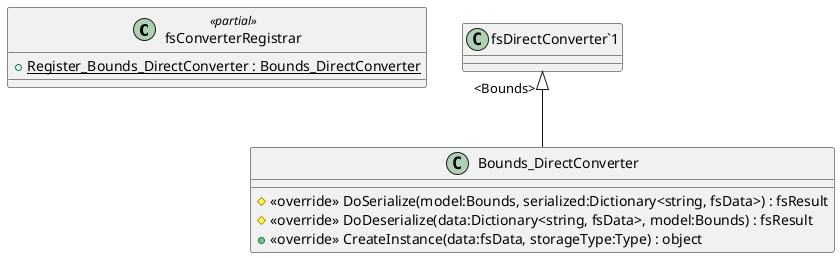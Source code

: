 @startuml
class fsConverterRegistrar <<partial>> {
    + {static} Register_Bounds_DirectConverter : Bounds_DirectConverter
}
class Bounds_DirectConverter {
    # <<override>> DoSerialize(model:Bounds, serialized:Dictionary<string, fsData>) : fsResult
    # <<override>> DoDeserialize(data:Dictionary<string, fsData>, model:Bounds) : fsResult
    + <<override>> CreateInstance(data:fsData, storageType:Type) : object
}
"fsDirectConverter`1" "<Bounds>" <|-- Bounds_DirectConverter
@enduml
